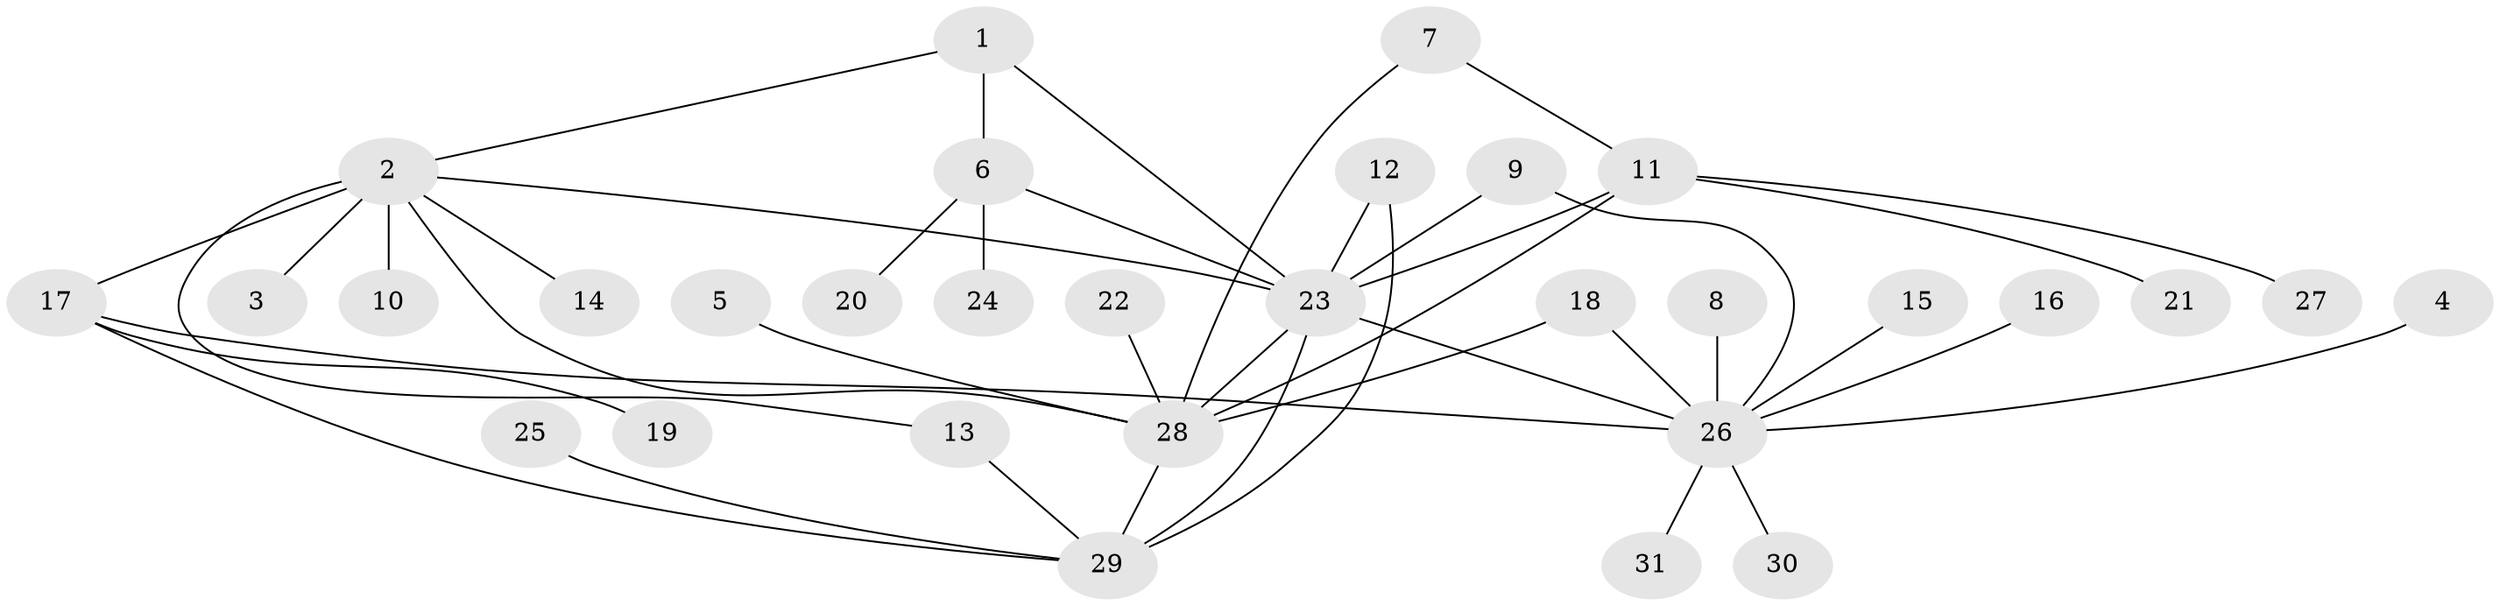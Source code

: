 // original degree distribution, {3: 0.05, 7: 0.016666666666666666, 10: 0.016666666666666666, 6: 0.08333333333333333, 4: 0.03333333333333333, 5: 0.03333333333333333, 13: 0.016666666666666666, 8: 0.016666666666666666, 1: 0.5833333333333334, 2: 0.15}
// Generated by graph-tools (version 1.1) at 2025/02/03/09/25 03:02:35]
// undirected, 31 vertices, 42 edges
graph export_dot {
graph [start="1"]
  node [color=gray90,style=filled];
  1;
  2;
  3;
  4;
  5;
  6;
  7;
  8;
  9;
  10;
  11;
  12;
  13;
  14;
  15;
  16;
  17;
  18;
  19;
  20;
  21;
  22;
  23;
  24;
  25;
  26;
  27;
  28;
  29;
  30;
  31;
  1 -- 2 [weight=1.0];
  1 -- 6 [weight=1.0];
  1 -- 23 [weight=1.0];
  2 -- 3 [weight=1.0];
  2 -- 10 [weight=1.0];
  2 -- 13 [weight=1.0];
  2 -- 14 [weight=1.0];
  2 -- 17 [weight=2.0];
  2 -- 23 [weight=1.0];
  2 -- 28 [weight=1.0];
  4 -- 26 [weight=1.0];
  5 -- 28 [weight=1.0];
  6 -- 20 [weight=1.0];
  6 -- 23 [weight=1.0];
  6 -- 24 [weight=1.0];
  7 -- 11 [weight=1.0];
  7 -- 28 [weight=1.0];
  8 -- 26 [weight=1.0];
  9 -- 23 [weight=1.0];
  9 -- 26 [weight=1.0];
  11 -- 21 [weight=1.0];
  11 -- 23 [weight=1.0];
  11 -- 27 [weight=1.0];
  11 -- 28 [weight=1.0];
  12 -- 23 [weight=2.0];
  12 -- 29 [weight=1.0];
  13 -- 29 [weight=1.0];
  15 -- 26 [weight=1.0];
  16 -- 26 [weight=1.0];
  17 -- 19 [weight=1.0];
  17 -- 26 [weight=1.0];
  17 -- 29 [weight=1.0];
  18 -- 26 [weight=1.0];
  18 -- 28 [weight=1.0];
  22 -- 28 [weight=1.0];
  23 -- 26 [weight=2.0];
  23 -- 28 [weight=1.0];
  23 -- 29 [weight=1.0];
  25 -- 29 [weight=1.0];
  26 -- 30 [weight=1.0];
  26 -- 31 [weight=1.0];
  28 -- 29 [weight=1.0];
}
